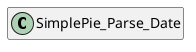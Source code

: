 @startuml
set namespaceSeparator \\
hide members
hide << alias >> circle

class SimplePie_Parse_Date
@enduml
